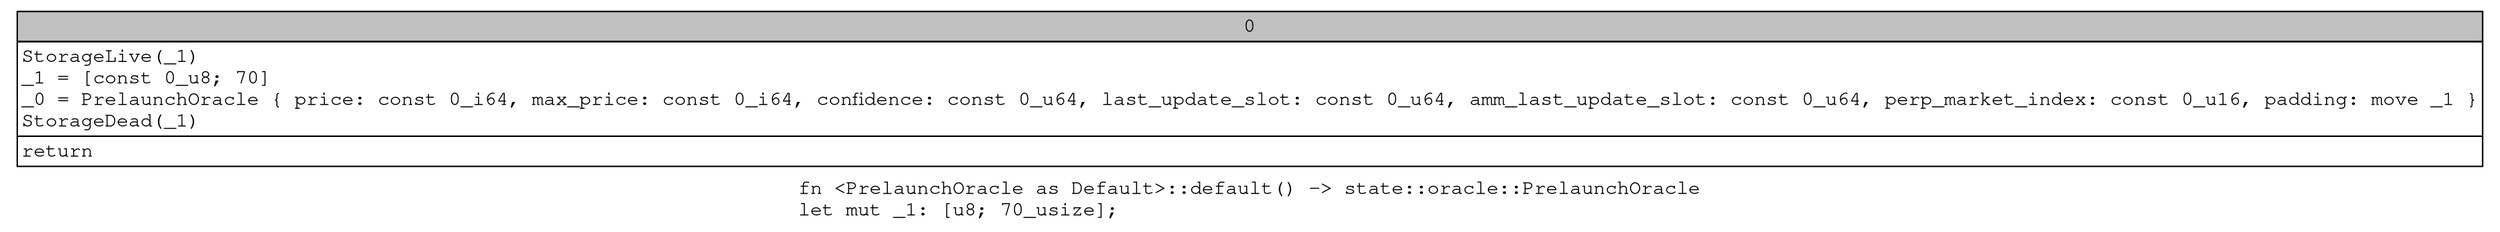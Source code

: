 digraph Mir_0_3538 {
    graph [fontname="Courier, monospace"];
    node [fontname="Courier, monospace"];
    edge [fontname="Courier, monospace"];
    label=<fn &lt;PrelaunchOracle as Default&gt;::default() -&gt; state::oracle::PrelaunchOracle<br align="left"/>let mut _1: [u8; 70_usize];<br align="left"/>>;
    bb0__0_3538 [shape="none", label=<<table border="0" cellborder="1" cellspacing="0"><tr><td bgcolor="gray" align="center" colspan="1">0</td></tr><tr><td align="left" balign="left">StorageLive(_1)<br/>_1 = [const 0_u8; 70]<br/>_0 = PrelaunchOracle { price: const 0_i64, max_price: const 0_i64, confidence: const 0_u64, last_update_slot: const 0_u64, amm_last_update_slot: const 0_u64, perp_market_index: const 0_u16, padding: move _1 }<br/>StorageDead(_1)<br/></td></tr><tr><td align="left">return</td></tr></table>>];
}
